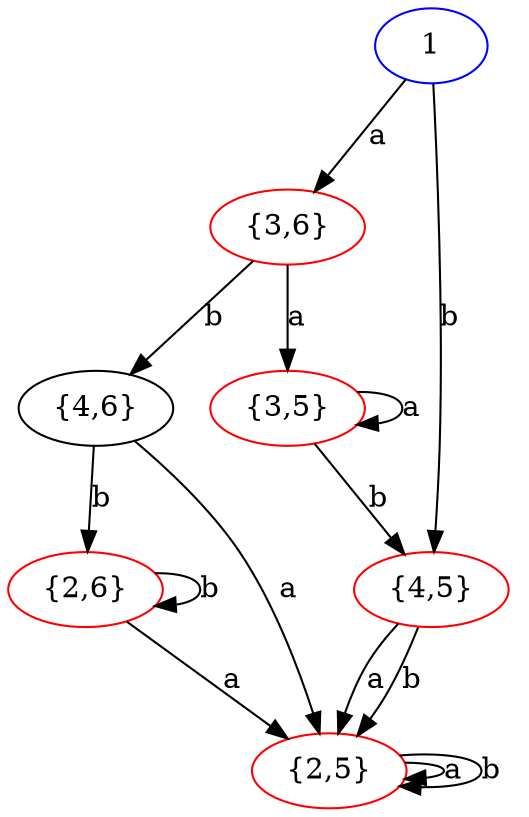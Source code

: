 digraph{
0 [label="1"color = "red"];
0->1 [label="a"];
0->2 [label="b"];
5 [label="{2,5}"color = "red"];
5->5 [label="a"];
5->5 [label="b"];
6 [label="{2,6}"color = "red"];
6->5 [label="a"];
6->6 [label="b"];
3 [label="{3,5}"color = "red"];
3->3 [label="a"];
3->2 [label="b"];
1 [label="{3,6}"color = "red"];
1->3 [label="a"];
1->4 [label="b"];
2 [label="{4,5}"color = "red"];
2->5 [label="a"];
2->5 [label="b"];
4 [label="{4,6}"color = "black"];
4->5 [label="a"];
4->6 [label="b"];
0 [label = "1"color = "blue"];
}